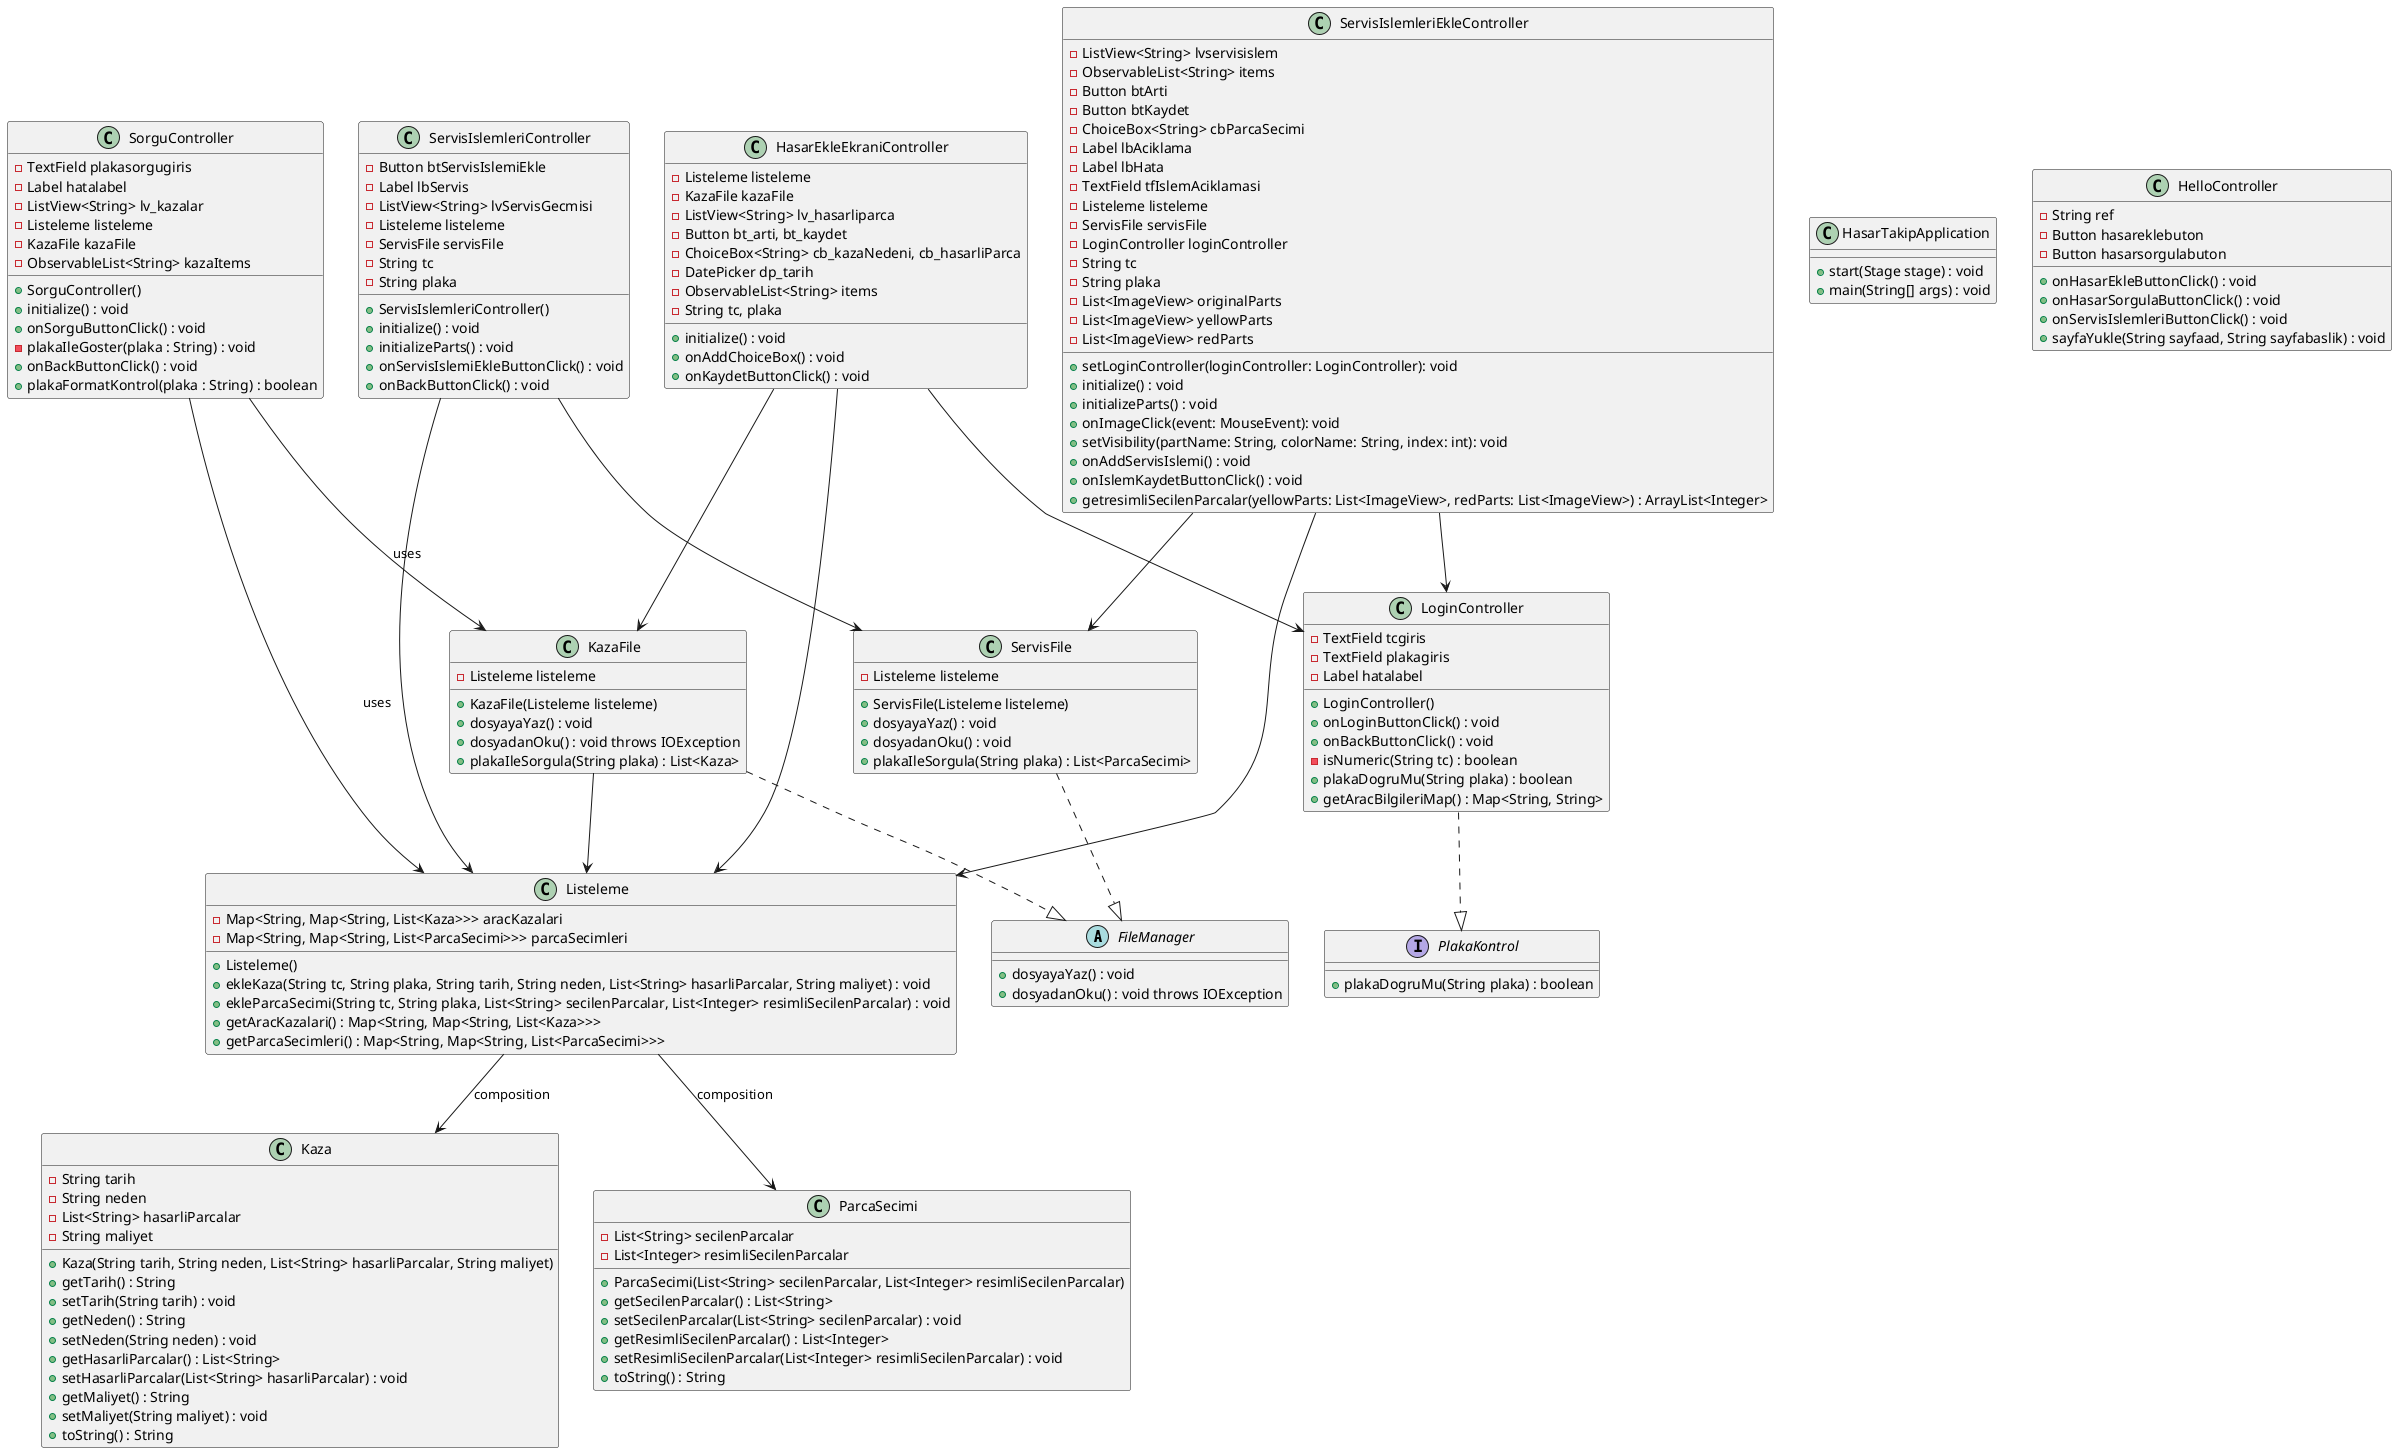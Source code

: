 @startuml

abstract class FileManager {
    +dosyayaYaz() : void
    +dosyadanOku() : void throws IOException
}

class HasarEkleEkraniController {
    -Listeleme listeleme
    -KazaFile kazaFile
    -ListView<String> lv_hasarliparca
    -Button bt_arti, bt_kaydet
    -ChoiceBox<String> cb_kazaNedeni, cb_hasarliParca
    -DatePicker dp_tarih
    -ObservableList<String> items
    -String tc, plaka
    +initialize() : void
    +onAddChoiceBox() : void
    +onKaydetButtonClick() : void
}

class HasarTakipApplication {
    +start(Stage stage) : void
    +main(String[] args) : void
}

'Diğer sınıfların UML kodları
class HelloController {
    -String ref
    -Button hasareklebuton
    -Button hasarsorgulabuton
    +onHasarEkleButtonClick() : void
    +onHasarSorgulaButtonClick() : void
    +onServisIslemleriButtonClick() : void
    +sayfaYukle(String sayfaad, String sayfabaslik) : void
}
'Sınıflar arası oluşturulan ilişkiler

class Kaza {
    -String tarih
    -String neden
    -List<String> hasarliParcalar
    -String maliyet
    +Kaza(String tarih, String neden, List<String> hasarliParcalar, String maliyet)
    +getTarih() : String
    +setTarih(String tarih) : void
    +getNeden() : String
    +setNeden(String neden) : void
    +getHasarliParcalar() : List<String>
    +setHasarliParcalar(List<String> hasarliParcalar) : void
    +getMaliyet() : String
    +setMaliyet(String maliyet) : void
    +toString() : String
}

class KazaFile {
    -Listeleme listeleme
    +KazaFile(Listeleme listeleme)
    +dosyayaYaz() : void
    +dosyadanOku() : void throws IOException
    +plakaIleSorgula(String plaka) : List<Kaza>
}

class Listeleme {
    -Map<String, Map<String, List<Kaza>>> aracKazalari
    -Map<String, Map<String, List<ParcaSecimi>>> parcaSecimleri
    +Listeleme()
    +ekleKaza(String tc, String plaka, String tarih, String neden, List<String> hasarliParcalar, String maliyet) : void
    +ekleParcaSecimi(String tc, String plaka, List<String> secilenParcalar, List<Integer> resimliSecilenParcalar) : void
    +getAracKazalari() : Map<String, Map<String, List<Kaza>>>
    +getParcaSecimleri() : Map<String, Map<String, List<ParcaSecimi>>>
}

class LoginController {
    -TextField tcgiris
    -TextField plakagiris
    -Label hatalabel
    +LoginController()
    +onLoginButtonClick() : void
    +onBackButtonClick() : void
    -isNumeric(String tc) : boolean
    +plakaDogruMu(String plaka) : boolean
    +getAracBilgileriMap() : Map<String, String>
}

class ParcaSecimi {
    -List<String> secilenParcalar
    -List<Integer> resimliSecilenParcalar
    +ParcaSecimi(List<String> secilenParcalar, List<Integer> resimliSecilenParcalar)
    +getSecilenParcalar() : List<String>
    +setSecilenParcalar(List<String> secilenParcalar) : void
    +getResimliSecilenParcalar() : List<Integer>
    +setResimliSecilenParcalar(List<Integer> resimliSecilenParcalar) : void
    +toString() : String
}

interface PlakaKontrol {
    +plakaDogruMu(String plaka) : boolean
}

class ServisFile {
    -Listeleme listeleme
    +ServisFile(Listeleme listeleme)
    +dosyayaYaz() : void
    +dosyadanOku() : void
    +plakaIleSorgula(String plaka) : List<ParcaSecimi>
}

class ServisIslemleriController {
    -Button btServisIslemiEkle
    -Label lbServis
    -ListView<String> lvServisGecmisi
    -Listeleme listeleme
    -ServisFile servisFile
    -String tc
    -String plaka
    +ServisIslemleriController()
    +initialize() : void
    +initializeParts() : void
    +onServisIslemiEkleButtonClick() : void
    +onBackButtonClick() : void
}

class ServisIslemleriEkleController {
    -ListView<String> lvservisislem
    -ObservableList<String> items
    -Button btArti
    -Button btKaydet
    -ChoiceBox<String> cbParcaSecimi
    -Label lbAciklama
    -Label lbHata
    -TextField tfIslemAciklamasi
    -Listeleme listeleme
    -ServisFile servisFile
    -LoginController loginController
    -String tc
    -String plaka
    -List<ImageView> originalParts
    -List<ImageView> yellowParts
    -List<ImageView> redParts
    +setLoginController(loginController: LoginController): void
    +initialize() : void
    +initializeParts() : void
    +onImageClick(event: MouseEvent): void
    +setVisibility(partName: String, colorName: String, index: int): void
    +onAddServisIslemi() : void
    +onIslemKaydetButtonClick() : void
    +getresimliSecilenParcalar(yellowParts: List<ImageView>, redParts: List<ImageView>) : ArrayList<Integer>
}

class SorguController {
    -TextField plakasorgugiris
    -Label hatalabel
    -ListView<String> lv_kazalar
    -Listeleme listeleme
    -KazaFile kazaFile
    -ObservableList<String> kazaItems
    +SorguController()
    +initialize() : void
    +onSorguButtonClick() : void
    -plakaIleGoster(plaka : String) : void
    +onBackButtonClick() : void
    +plakaFormatKontrol(plaka : String) : boolean
}

HasarEkleEkraniController --> LoginController
HasarEkleEkraniController --> Listeleme
HasarEkleEkraniController --> KazaFile

ServisIslemleriEkleController --> LoginController
ServisIslemleriEkleController --> Listeleme
ServisIslemleriEkleController --> ServisFile

ServisIslemleriController --> Listeleme
ServisIslemleriController --> ServisFile

KazaFile --> Listeleme
Listeleme --> Kaza : composition
Listeleme --> ParcaSecimi : composition
LoginController ..|> PlakaKontrol

KazaFile ..|> FileManager
ServisFile ..|> FileManager

SorguController --> Listeleme : uses
SorguController --> KazaFile : uses

@enduml
